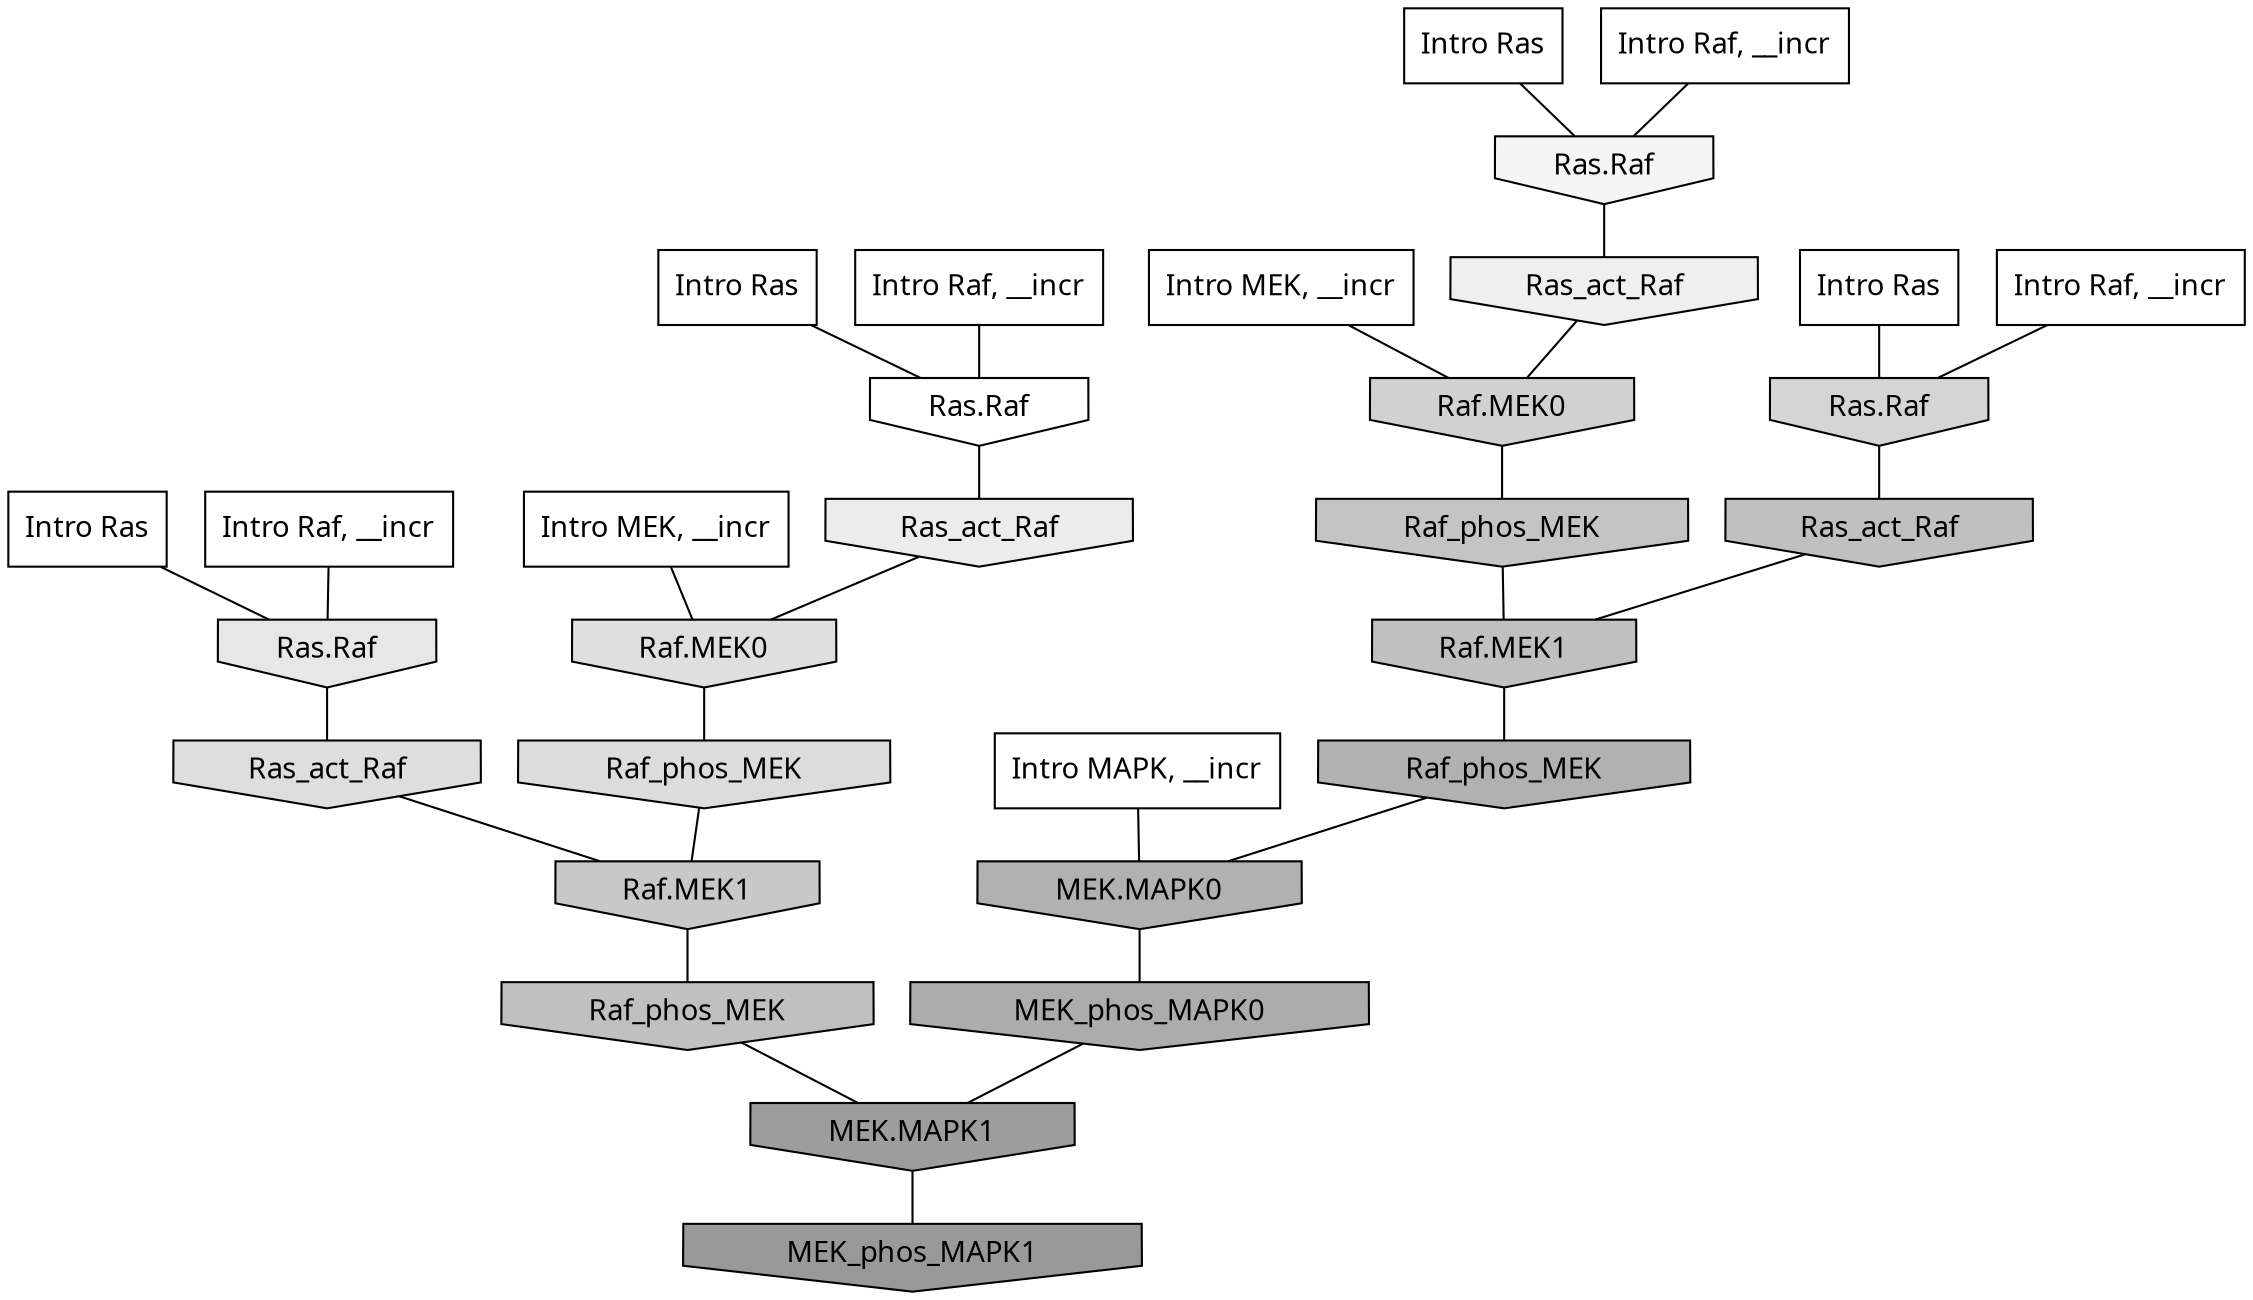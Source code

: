 digraph G{
  rankdir="TB";
  ranksep=0.30;
  node [fontname="CMU Serif"];
  edge [fontname="CMU Serif"];
  
  18 [label="Intro Ras", shape=rectangle, style=filled, fillcolor="0.000 0.000 1.000"]
  
  60 [label="Intro Ras", shape=rectangle, style=filled, fillcolor="0.000 0.000 1.000"]
  
  83 [label="Intro Ras", shape=rectangle, style=filled, fillcolor="0.000 0.000 1.000"]
  
  92 [label="Intro Ras", shape=rectangle, style=filled, fillcolor="0.000 0.000 1.000"]
  
  345 [label="Intro Raf, __incr", shape=rectangle, style=filled, fillcolor="0.000 0.000 1.000"]
  
  782 [label="Intro Raf, __incr", shape=rectangle, style=filled, fillcolor="0.000 0.000 1.000"]
  
  797 [label="Intro Raf, __incr", shape=rectangle, style=filled, fillcolor="0.000 0.000 1.000"]
  
  1013 [label="Intro Raf, __incr", shape=rectangle, style=filled, fillcolor="0.000 0.000 1.000"]
  
  1130 [label="Intro MEK, __incr", shape=rectangle, style=filled, fillcolor="0.000 0.000 1.000"]
  
  1843 [label="Intro MEK, __incr", shape=rectangle, style=filled, fillcolor="0.000 0.000 1.000"]
  
  2164 [label="Intro MAPK, __incr", shape=rectangle, style=filled, fillcolor="0.000 0.000 1.000"]
  
  3247 [label="Ras.Raf", shape=invhouse, style=filled, fillcolor="0.000 0.000 1.000"]
  
  3567 [label="Ras.Raf", shape=invhouse, style=filled, fillcolor="0.000 0.000 0.958"]
  
  3781 [label="Ras_act_Raf", shape=invhouse, style=filled, fillcolor="0.000 0.000 0.934"]
  
  3954 [label="Ras_act_Raf", shape=invhouse, style=filled, fillcolor="0.000 0.000 0.922"]
  
  4204 [label="Ras.Raf", shape=invhouse, style=filled, fillcolor="0.000 0.000 0.904"]
  
  4588 [label="Raf.MEK0", shape=invhouse, style=filled, fillcolor="0.000 0.000 0.874"]
  
  4657 [label="Ras_act_Raf", shape=invhouse, style=filled, fillcolor="0.000 0.000 0.870"]
  
  4798 [label="Raf_phos_MEK", shape=invhouse, style=filled, fillcolor="0.000 0.000 0.861"]
  
  5230 [label="Ras.Raf", shape=invhouse, style=filled, fillcolor="0.000 0.000 0.833"]
  
  5455 [label="Raf.MEK0", shape=invhouse, style=filled, fillcolor="0.000 0.000 0.820"]
  
  6060 [label="Raf.MEK1", shape=invhouse, style=filled, fillcolor="0.000 0.000 0.783"]
  
  6386 [label="Raf_phos_MEK", shape=invhouse, style=filled, fillcolor="0.000 0.000 0.766"]
  
  6685 [label="Raf_phos_MEK", shape=invhouse, style=filled, fillcolor="0.000 0.000 0.753"]
  
  6722 [label="Ras_act_Raf", shape=invhouse, style=filled, fillcolor="0.000 0.000 0.752"]
  
  6728 [label="Raf.MEK1", shape=invhouse, style=filled, fillcolor="0.000 0.000 0.752"]
  
  8433 [label="Raf_phos_MEK", shape=invhouse, style=filled, fillcolor="0.000 0.000 0.693"]
  
  8435 [label="MEK.MAPK0", shape=invhouse, style=filled, fillcolor="0.000 0.000 0.693"]
  
  8991 [label="MEK_phos_MAPK0", shape=invhouse, style=filled, fillcolor="0.000 0.000 0.674"]
  
  11601 [label="MEK.MAPK1", shape=invhouse, style=filled, fillcolor="0.000 0.000 0.614"]
  
  12369 [label="MEK_phos_MAPK1", shape=invhouse, style=filled, fillcolor="0.000 0.000 0.600"]
  
  
  11601 -> 12369 [dir=none, color="0.000 0.000 0.000"] 
  8991 -> 11601 [dir=none, color="0.000 0.000 0.000"] 
  8435 -> 8991 [dir=none, color="0.000 0.000 0.000"] 
  8433 -> 8435 [dir=none, color="0.000 0.000 0.000"] 
  6728 -> 8433 [dir=none, color="0.000 0.000 0.000"] 
  6722 -> 6728 [dir=none, color="0.000 0.000 0.000"] 
  6685 -> 11601 [dir=none, color="0.000 0.000 0.000"] 
  6386 -> 6728 [dir=none, color="0.000 0.000 0.000"] 
  6060 -> 6685 [dir=none, color="0.000 0.000 0.000"] 
  5455 -> 6386 [dir=none, color="0.000 0.000 0.000"] 
  5230 -> 6722 [dir=none, color="0.000 0.000 0.000"] 
  4798 -> 6060 [dir=none, color="0.000 0.000 0.000"] 
  4657 -> 6060 [dir=none, color="0.000 0.000 0.000"] 
  4588 -> 4798 [dir=none, color="0.000 0.000 0.000"] 
  4204 -> 4657 [dir=none, color="0.000 0.000 0.000"] 
  3954 -> 4588 [dir=none, color="0.000 0.000 0.000"] 
  3781 -> 5455 [dir=none, color="0.000 0.000 0.000"] 
  3567 -> 3781 [dir=none, color="0.000 0.000 0.000"] 
  3247 -> 3954 [dir=none, color="0.000 0.000 0.000"] 
  2164 -> 8435 [dir=none, color="0.000 0.000 0.000"] 
  1843 -> 5455 [dir=none, color="0.000 0.000 0.000"] 
  1130 -> 4588 [dir=none, color="0.000 0.000 0.000"] 
  1013 -> 4204 [dir=none, color="0.000 0.000 0.000"] 
  797 -> 5230 [dir=none, color="0.000 0.000 0.000"] 
  782 -> 3247 [dir=none, color="0.000 0.000 0.000"] 
  345 -> 3567 [dir=none, color="0.000 0.000 0.000"] 
  92 -> 5230 [dir=none, color="0.000 0.000 0.000"] 
  83 -> 3247 [dir=none, color="0.000 0.000 0.000"] 
  60 -> 3567 [dir=none, color="0.000 0.000 0.000"] 
  18 -> 4204 [dir=none, color="0.000 0.000 0.000"] 
  
  }
